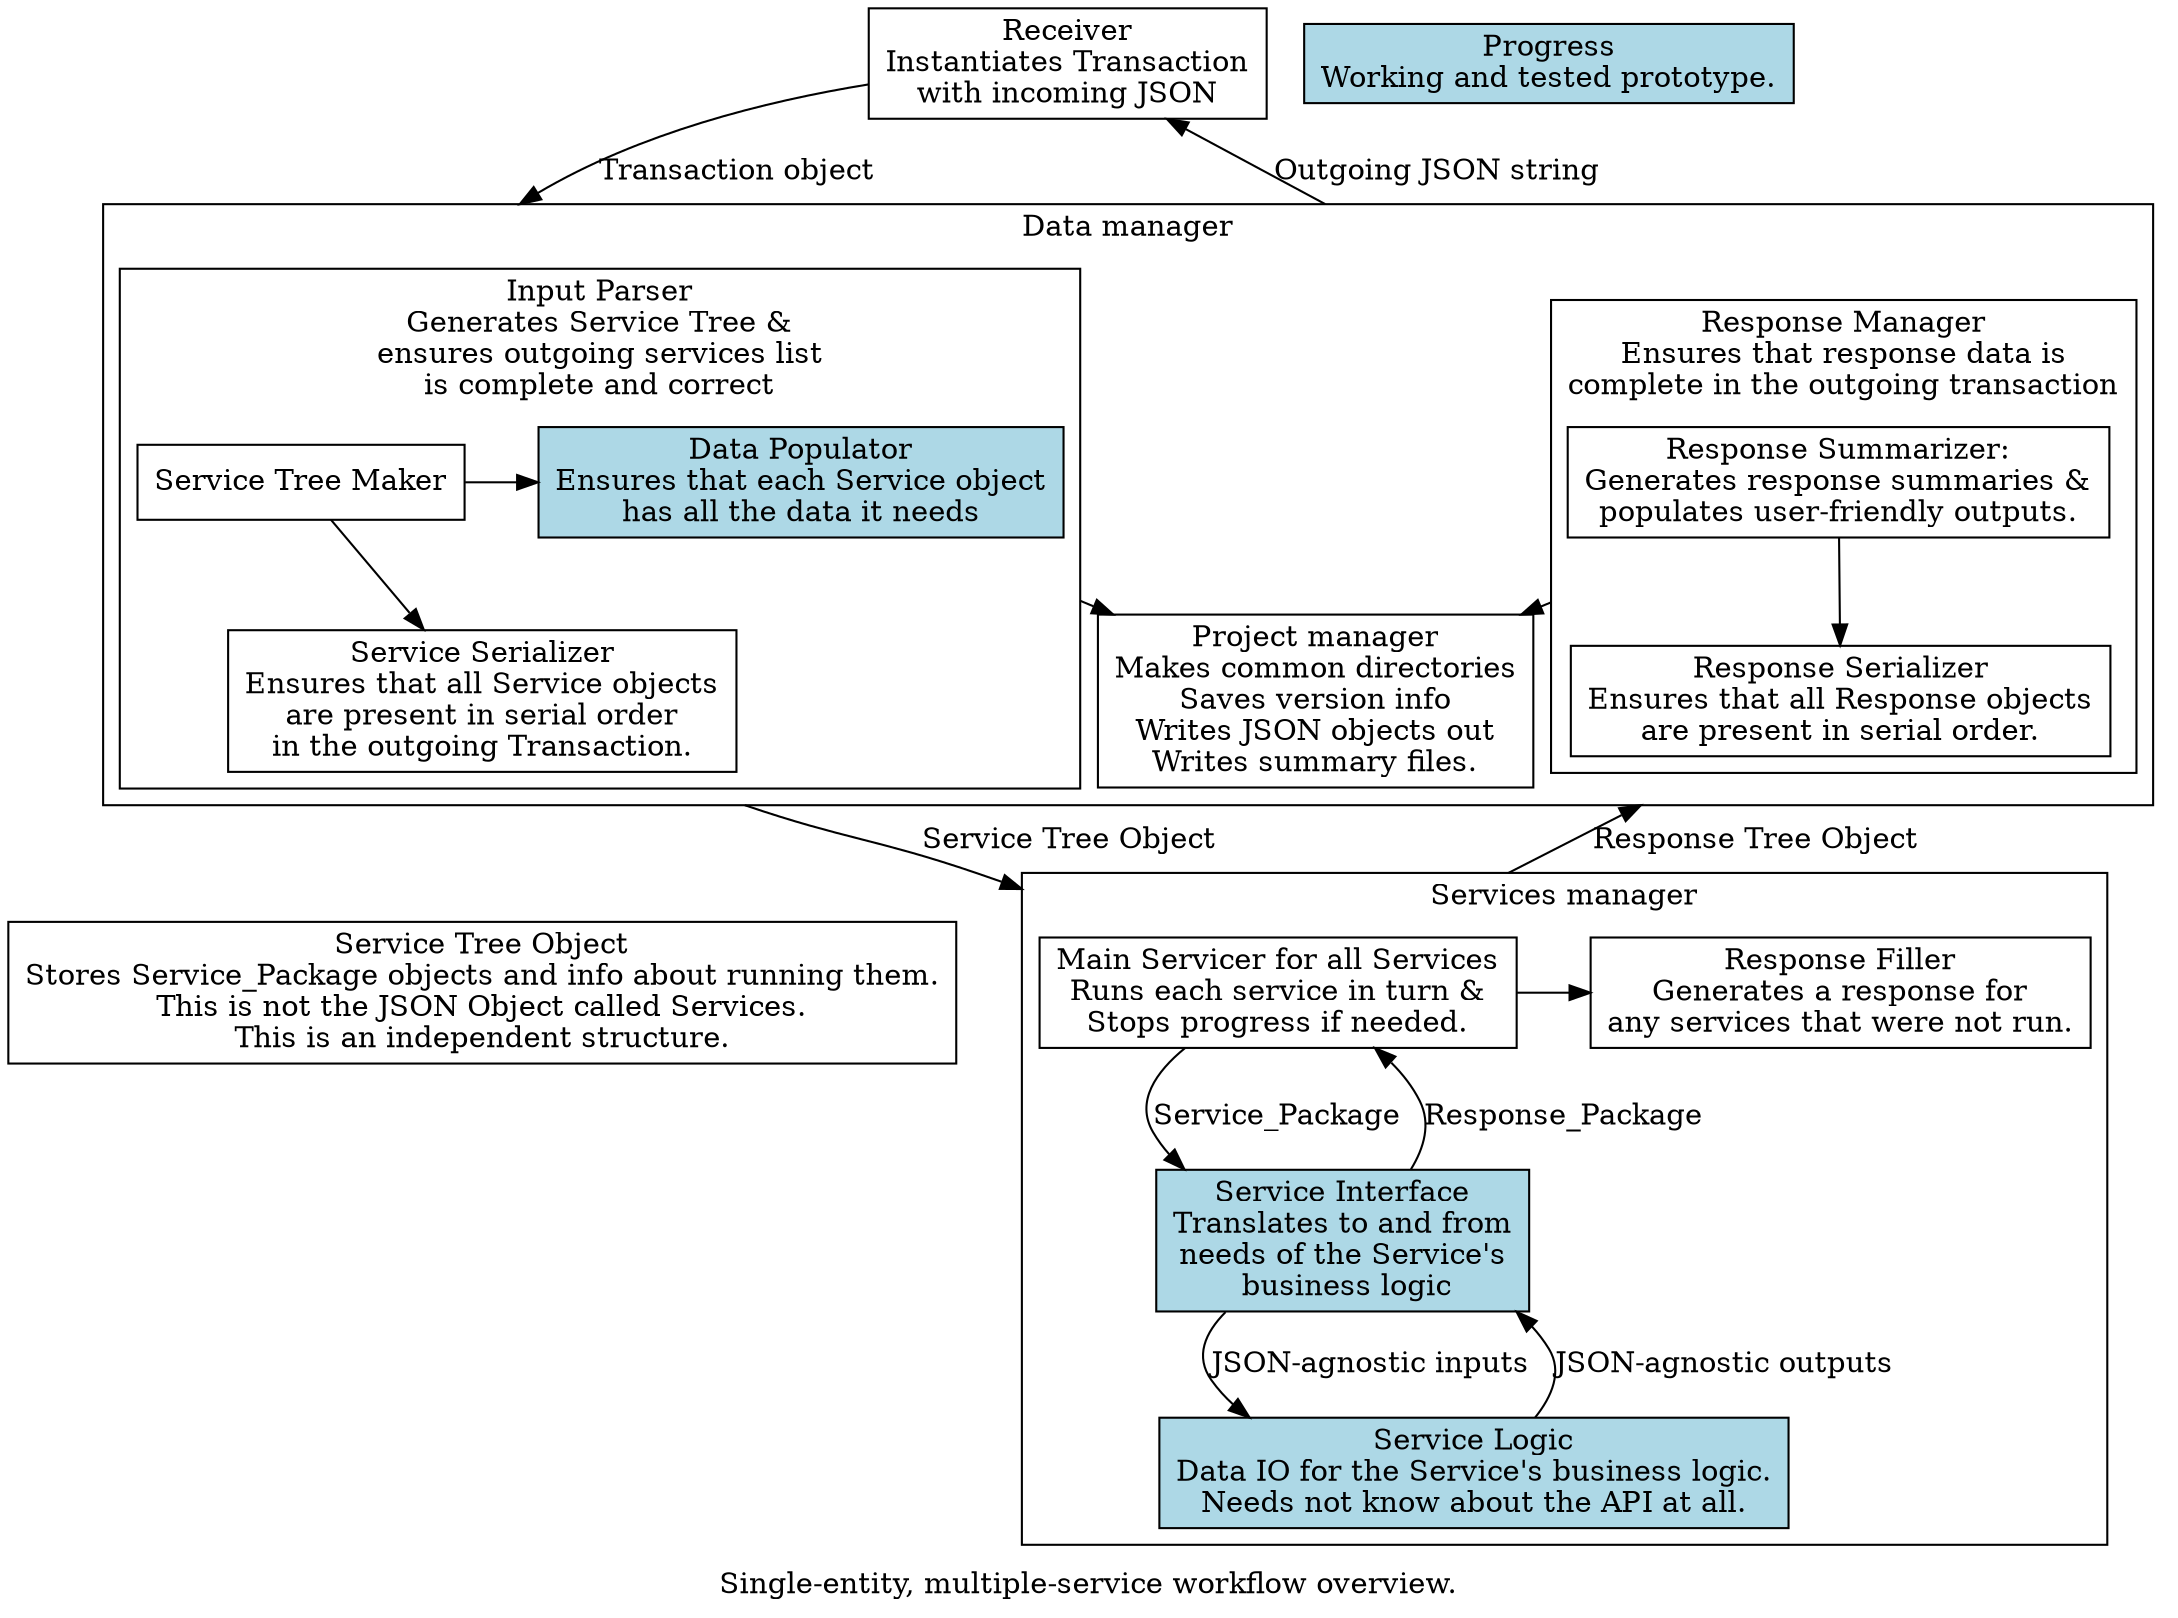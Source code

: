 digraph {
    node [shape=box];
    compound=True;

    label="Single-entity, multiple-service workflow overview.";

    Receiver [label="Receiver\nInstantiates Transaction\nwith incoming JSON"];
   
    subgraph cluster_data_manager {
        label="Data manager";
        subgraph cluster_input_parser {
            label="Input Parser\nGenerates Service Tree &\nensures outgoing services list\nis complete and correct";
            Service_Tree_Maker [label="Service Tree Maker\n"];
            Data_Populator [label="Data Populator\nEnsures that each Service object\nhas all the data it needs" style=filled fillcolor="lightblue"];
            Service_Serializer [label="Service Serializer\nEnsures that all Service objects\nare present in serial order\nin the outgoing Transaction."];
            { rank=same; Service_Tree_Maker -> Data_Populator; }  
            Service_Tree_Maker -> Service_Serializer ;
        }
	Project_Manager [label="Project manager\nMakes common directories\nSaves version info\nWrites JSON objects out\nWrites summary files."];
        Data_Populator -> Project_Manager [ltail=cluster_input_parser ];
        subgraph cluster_response_manager {
            label="Response Manager\nEnsures that response data is\ncomplete in the outgoing transaction";
            Response_Summarizer [label="Response Summarizer:\nGenerates response summaries &\npopulates user-friendly outputs."];
            Response_Serializer [label="Response Serializer\nEnsures that all Response objects\nare present in serial order."];

            Response_Summarizer -> Response_Serializer ;
        }
        Response_Summarizer -> Project_Manager [ltail=cluster_response_manager];
    }
    Service_Tree [label="Service Tree Object\nStores Service_Package objects and info about running them.\nThis is not the JSON Object called Services.\nThis is an independent structure."];
    Service_Serializer -> Service_Tree [style=invis];
    
    Progress [label="Progress\nWorking and tested prototype." style=filled fillcolor="lightblue"];
   // Service_Tree -> Progress [style=invis];


    subgraph cluster_service_manager {
        label="Services manager";
        Main_Servicer [label="Main Servicer for all Services\nRuns each service in turn &\nStops progress if needed."];
        Service_Interface [label="Service Interface\nTranslates to and from\nneeds of the Service's\n business logic" style=filled fillcolor="lightblue"];
        Service_Logic [label="Service Logic\nData IO for the Service's business logic.\nNeeds not know about the API at all." style=filled fillcolor="lightblue"];
        Response_Filler [label="Response Filler\nGenerates a response for\nany services that were not run."];

        Main_Servicer -> Service_Interface [label="Service_Package  "];
        Main_Servicer -> Service_Interface [label="Response_Package  " dir="back"];
        { rank=same; Main_Servicer -> Response_Filler ;}

        Service_Interface -> Service_Logic [label="JSON-agnostic inputs  "];
        Service_Interface -> Service_Logic [label="JSON-agnostic outputs  " dir="back"];
    }
    
    Receiver -> Service_Tree_Maker [label="Transaction object  " lhead=cluster_data_manager];
    Receiver -> Response_Summarizer [label="Outgoing JSON string  " dir="back" lhead=cluster_data_manager];
    
    Service_Serializer -> Main_Servicer [label="Service Tree Object  " lhead=cluster_service_manager ltail=cluster_data_manager];
    Response_Serializer -> Main_Servicer [label="Response Tree Object  " dir="back" lhead=cluster_service_manager ltail=cluster_data_manager];


}
